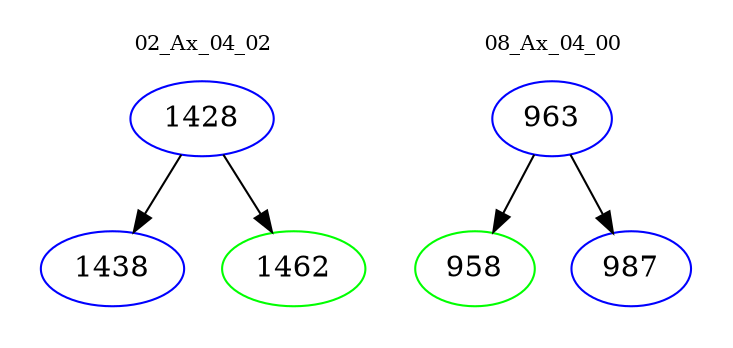digraph{
subgraph cluster_0 {
color = white
label = "02_Ax_04_02";
fontsize=10;
T0_1428 [label="1428", color="blue"]
T0_1428 -> T0_1438 [color="black"]
T0_1438 [label="1438", color="blue"]
T0_1428 -> T0_1462 [color="black"]
T0_1462 [label="1462", color="green"]
}
subgraph cluster_1 {
color = white
label = "08_Ax_04_00";
fontsize=10;
T1_963 [label="963", color="blue"]
T1_963 -> T1_958 [color="black"]
T1_958 [label="958", color="green"]
T1_963 -> T1_987 [color="black"]
T1_987 [label="987", color="blue"]
}
}
